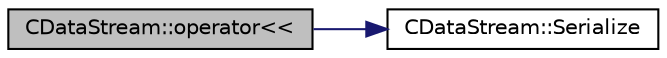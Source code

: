 digraph "CDataStream::operator&lt;&lt;"
{
  edge [fontname="Helvetica",fontsize="10",labelfontname="Helvetica",labelfontsize="10"];
  node [fontname="Helvetica",fontsize="10",shape=record];
  rankdir="LR";
  Node179 [label="CDataStream::operator\<\<",height=0.2,width=0.4,color="black", fillcolor="grey75", style="filled", fontcolor="black"];
  Node179 -> Node180 [color="midnightblue",fontsize="10",style="solid",fontname="Helvetica"];
  Node180 [label="CDataStream::Serialize",height=0.2,width=0.4,color="black", fillcolor="white", style="filled",URL="$class_c_data_stream.html#aea93472150507d03dff6dedda4a8208c"];
}
